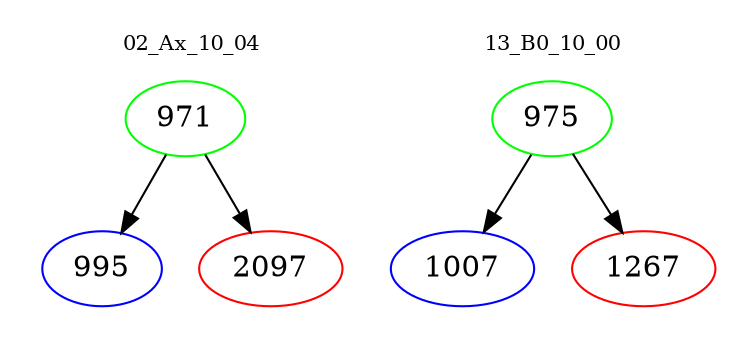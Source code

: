 digraph{
subgraph cluster_0 {
color = white
label = "02_Ax_10_04";
fontsize=10;
T0_971 [label="971", color="green"]
T0_971 -> T0_995 [color="black"]
T0_995 [label="995", color="blue"]
T0_971 -> T0_2097 [color="black"]
T0_2097 [label="2097", color="red"]
}
subgraph cluster_1 {
color = white
label = "13_B0_10_00";
fontsize=10;
T1_975 [label="975", color="green"]
T1_975 -> T1_1007 [color="black"]
T1_1007 [label="1007", color="blue"]
T1_975 -> T1_1267 [color="black"]
T1_1267 [label="1267", color="red"]
}
}
